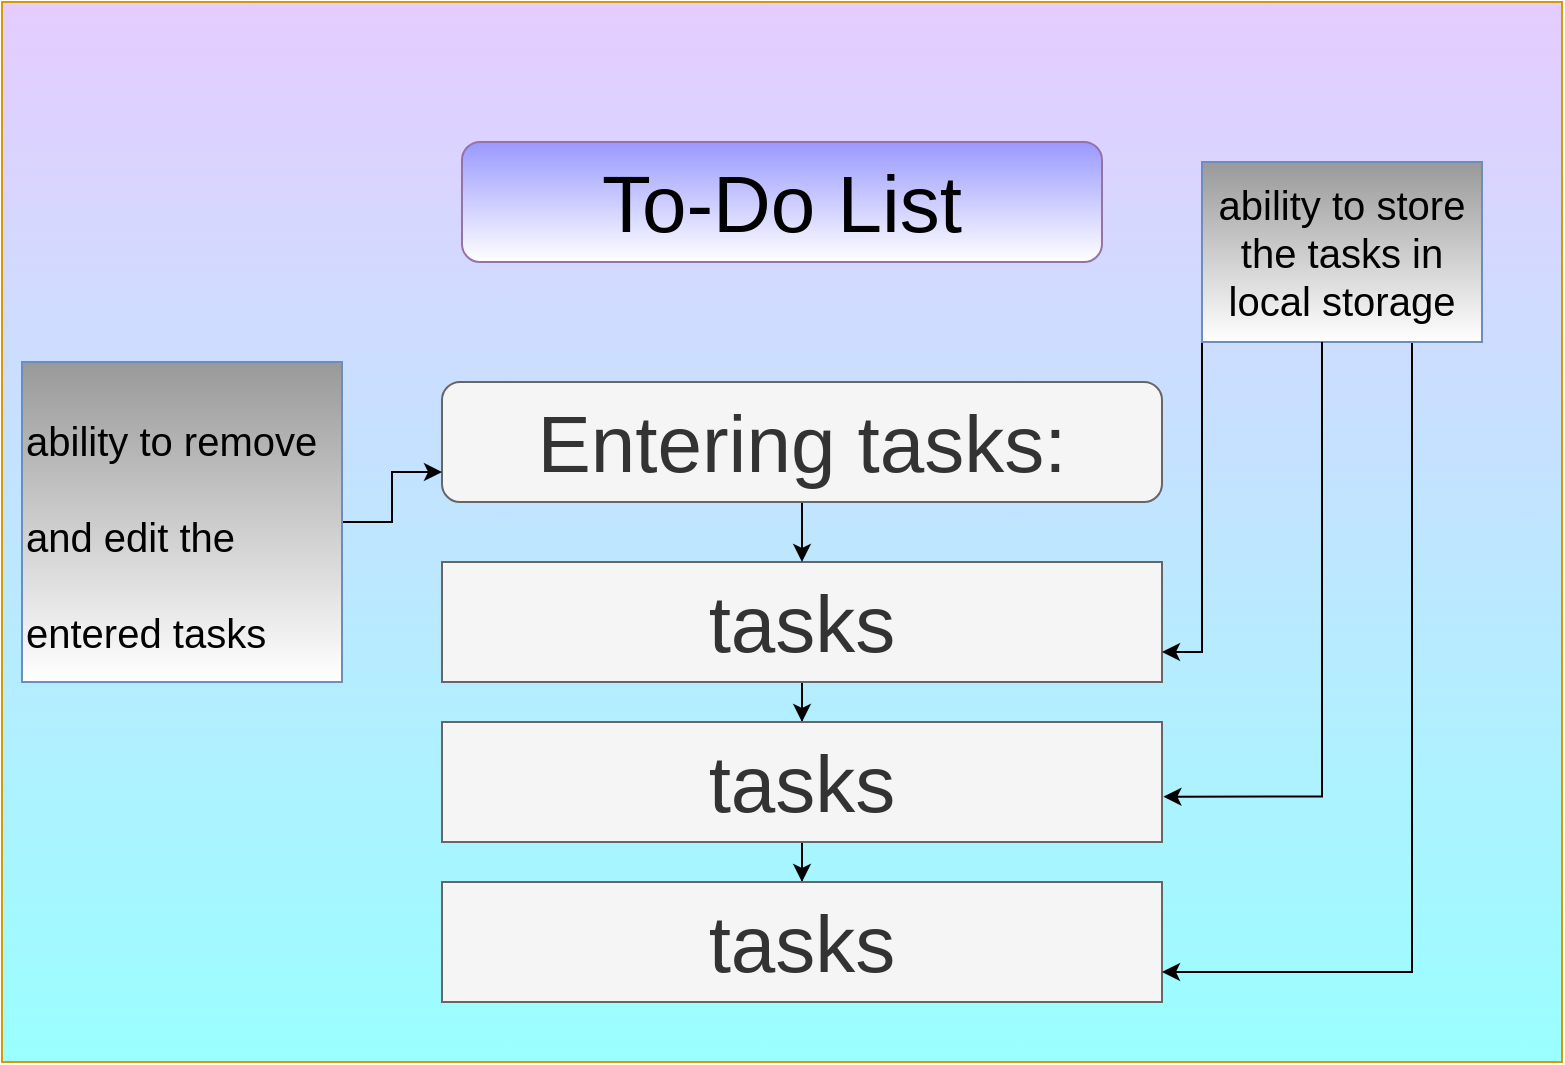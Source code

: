 <mxfile version="15.5.9" type="github">
  <diagram id="l9KXOIgf_vP0DUk4oR0p" name="Page-1">
    <mxGraphModel dx="782" dy="428" grid="1" gridSize="10" guides="1" tooltips="1" connect="1" arrows="1" fold="1" page="1" pageScale="1" pageWidth="827" pageHeight="1169" math="0" shadow="0">
      <root>
        <mxCell id="0" />
        <mxCell id="1" parent="0" />
        <mxCell id="EsqZjy3vZ6IBk1YLYs3b-2" value="" style="rounded=0;whiteSpace=wrap;html=1;fillColor=#E5CCFF;strokeColor=#d79b00;gradientColor=#99FFFF;" parent="1" vertex="1">
          <mxGeometry x="10" y="10" width="780" height="530" as="geometry" />
        </mxCell>
        <mxCell id="EsqZjy3vZ6IBk1YLYs3b-3" value="&lt;font style=&quot;font-size: 40px&quot;&gt;To-Do List&lt;/font&gt;" style="rounded=1;whiteSpace=wrap;html=1;fillColor=#9999FF;strokeColor=#9673a6;gradientColor=#ffffff;" parent="1" vertex="1">
          <mxGeometry x="240" y="80" width="320" height="60" as="geometry" />
        </mxCell>
        <mxCell id="EsqZjy3vZ6IBk1YLYs3b-6" value="" style="edgeStyle=orthogonalEdgeStyle;rounded=0;orthogonalLoop=1;jettySize=auto;html=1;fontSize=40;" parent="1" source="EsqZjy3vZ6IBk1YLYs3b-4" target="EsqZjy3vZ6IBk1YLYs3b-5" edge="1">
          <mxGeometry relative="1" as="geometry" />
        </mxCell>
        <mxCell id="EsqZjy3vZ6IBk1YLYs3b-4" value="tasks" style="rounded=0;whiteSpace=wrap;html=1;fontSize=40;fillColor=#f5f5f5;fontColor=#333333;strokeColor=#666666;" parent="1" vertex="1">
          <mxGeometry x="230" y="290" width="360" height="60" as="geometry" />
        </mxCell>
        <mxCell id="EsqZjy3vZ6IBk1YLYs3b-8" value="" style="edgeStyle=orthogonalEdgeStyle;rounded=0;orthogonalLoop=1;jettySize=auto;html=1;fontSize=40;" parent="1" source="EsqZjy3vZ6IBk1YLYs3b-5" target="EsqZjy3vZ6IBk1YLYs3b-7" edge="1">
          <mxGeometry relative="1" as="geometry" />
        </mxCell>
        <mxCell id="EsqZjy3vZ6IBk1YLYs3b-5" value="tasks" style="rounded=0;whiteSpace=wrap;html=1;fontSize=40;fillColor=#f5f5f5;fontColor=#333333;strokeColor=#666666;" parent="1" vertex="1">
          <mxGeometry x="230" y="370" width="360" height="60" as="geometry" />
        </mxCell>
        <mxCell id="EsqZjy3vZ6IBk1YLYs3b-7" value="tasks" style="rounded=0;whiteSpace=wrap;html=1;fontSize=40;fillColor=#f5f5f5;fontColor=#333333;strokeColor=#666666;" parent="1" vertex="1">
          <mxGeometry x="230" y="450" width="360" height="60" as="geometry" />
        </mxCell>
        <mxCell id="2KxDnKesrNdDXD3upObD-3" value="" style="edgeStyle=orthogonalEdgeStyle;rounded=0;orthogonalLoop=1;jettySize=auto;html=1;fontSize=20;entryX=0.5;entryY=0;entryDx=0;entryDy=0;" edge="1" parent="1" source="EsqZjy3vZ6IBk1YLYs3b-10" target="EsqZjy3vZ6IBk1YLYs3b-4">
          <mxGeometry relative="1" as="geometry" />
        </mxCell>
        <mxCell id="EsqZjy3vZ6IBk1YLYs3b-10" value="Entering tasks:" style="rounded=1;whiteSpace=wrap;html=1;fontSize=40;fillColor=#f5f5f5;strokeColor=#666666;fontColor=#333333;" parent="1" vertex="1">
          <mxGeometry x="230" y="200" width="360" height="60" as="geometry" />
        </mxCell>
        <mxCell id="EsqZjy3vZ6IBk1YLYs3b-13" style="edgeStyle=orthogonalEdgeStyle;rounded=0;orthogonalLoop=1;jettySize=auto;html=1;entryX=0;entryY=0.75;entryDx=0;entryDy=0;fontSize=40;" parent="1" source="EsqZjy3vZ6IBk1YLYs3b-12" target="EsqZjy3vZ6IBk1YLYs3b-10" edge="1">
          <mxGeometry relative="1" as="geometry" />
        </mxCell>
        <mxCell id="EsqZjy3vZ6IBk1YLYs3b-12" value="&lt;font style=&quot;font-size: 20px&quot;&gt;ability to remove and edit the entered tasks&lt;/font&gt;" style="text;html=1;strokeColor=#6c8ebf;fillColor=#999999;align=left;verticalAlign=middle;whiteSpace=wrap;rounded=0;fontSize=40;gradientColor=#ffffff;" parent="1" vertex="1">
          <mxGeometry x="20" y="190" width="160" height="160" as="geometry" />
        </mxCell>
        <mxCell id="2KxDnKesrNdDXD3upObD-4" style="edgeStyle=orthogonalEdgeStyle;rounded=0;orthogonalLoop=1;jettySize=auto;html=1;entryX=1;entryY=0.75;entryDx=0;entryDy=0;fontSize=20;" edge="1" parent="1" source="EsqZjy3vZ6IBk1YLYs3b-14" target="EsqZjy3vZ6IBk1YLYs3b-4">
          <mxGeometry relative="1" as="geometry">
            <Array as="points">
              <mxPoint x="610" y="335" />
            </Array>
          </mxGeometry>
        </mxCell>
        <mxCell id="2KxDnKesrNdDXD3upObD-6" style="edgeStyle=orthogonalEdgeStyle;rounded=0;orthogonalLoop=1;jettySize=auto;html=1;exitX=0.75;exitY=1;exitDx=0;exitDy=0;entryX=1;entryY=0.75;entryDx=0;entryDy=0;fontSize=20;" edge="1" parent="1" source="EsqZjy3vZ6IBk1YLYs3b-14" target="EsqZjy3vZ6IBk1YLYs3b-7">
          <mxGeometry relative="1" as="geometry" />
        </mxCell>
        <mxCell id="EsqZjy3vZ6IBk1YLYs3b-14" value="ability to store the tasks in local storage" style="text;html=1;strokeColor=#6c8ebf;fillColor=#999999;align=center;verticalAlign=middle;whiteSpace=wrap;rounded=0;fontSize=20;gradientColor=#ffffff;" parent="1" vertex="1">
          <mxGeometry x="610" y="90" width="140" height="90" as="geometry" />
        </mxCell>
        <mxCell id="2KxDnKesrNdDXD3upObD-5" style="edgeStyle=orthogonalEdgeStyle;rounded=0;orthogonalLoop=1;jettySize=auto;html=1;fontSize=20;entryX=1.002;entryY=0.622;entryDx=0;entryDy=0;entryPerimeter=0;" edge="1" parent="1" target="EsqZjy3vZ6IBk1YLYs3b-5">
          <mxGeometry relative="1" as="geometry">
            <mxPoint x="670" y="180" as="sourcePoint" />
            <mxPoint x="630" y="410" as="targetPoint" />
            <Array as="points">
              <mxPoint x="670" y="180" />
              <mxPoint x="670" y="407" />
            </Array>
          </mxGeometry>
        </mxCell>
      </root>
    </mxGraphModel>
  </diagram>
</mxfile>
